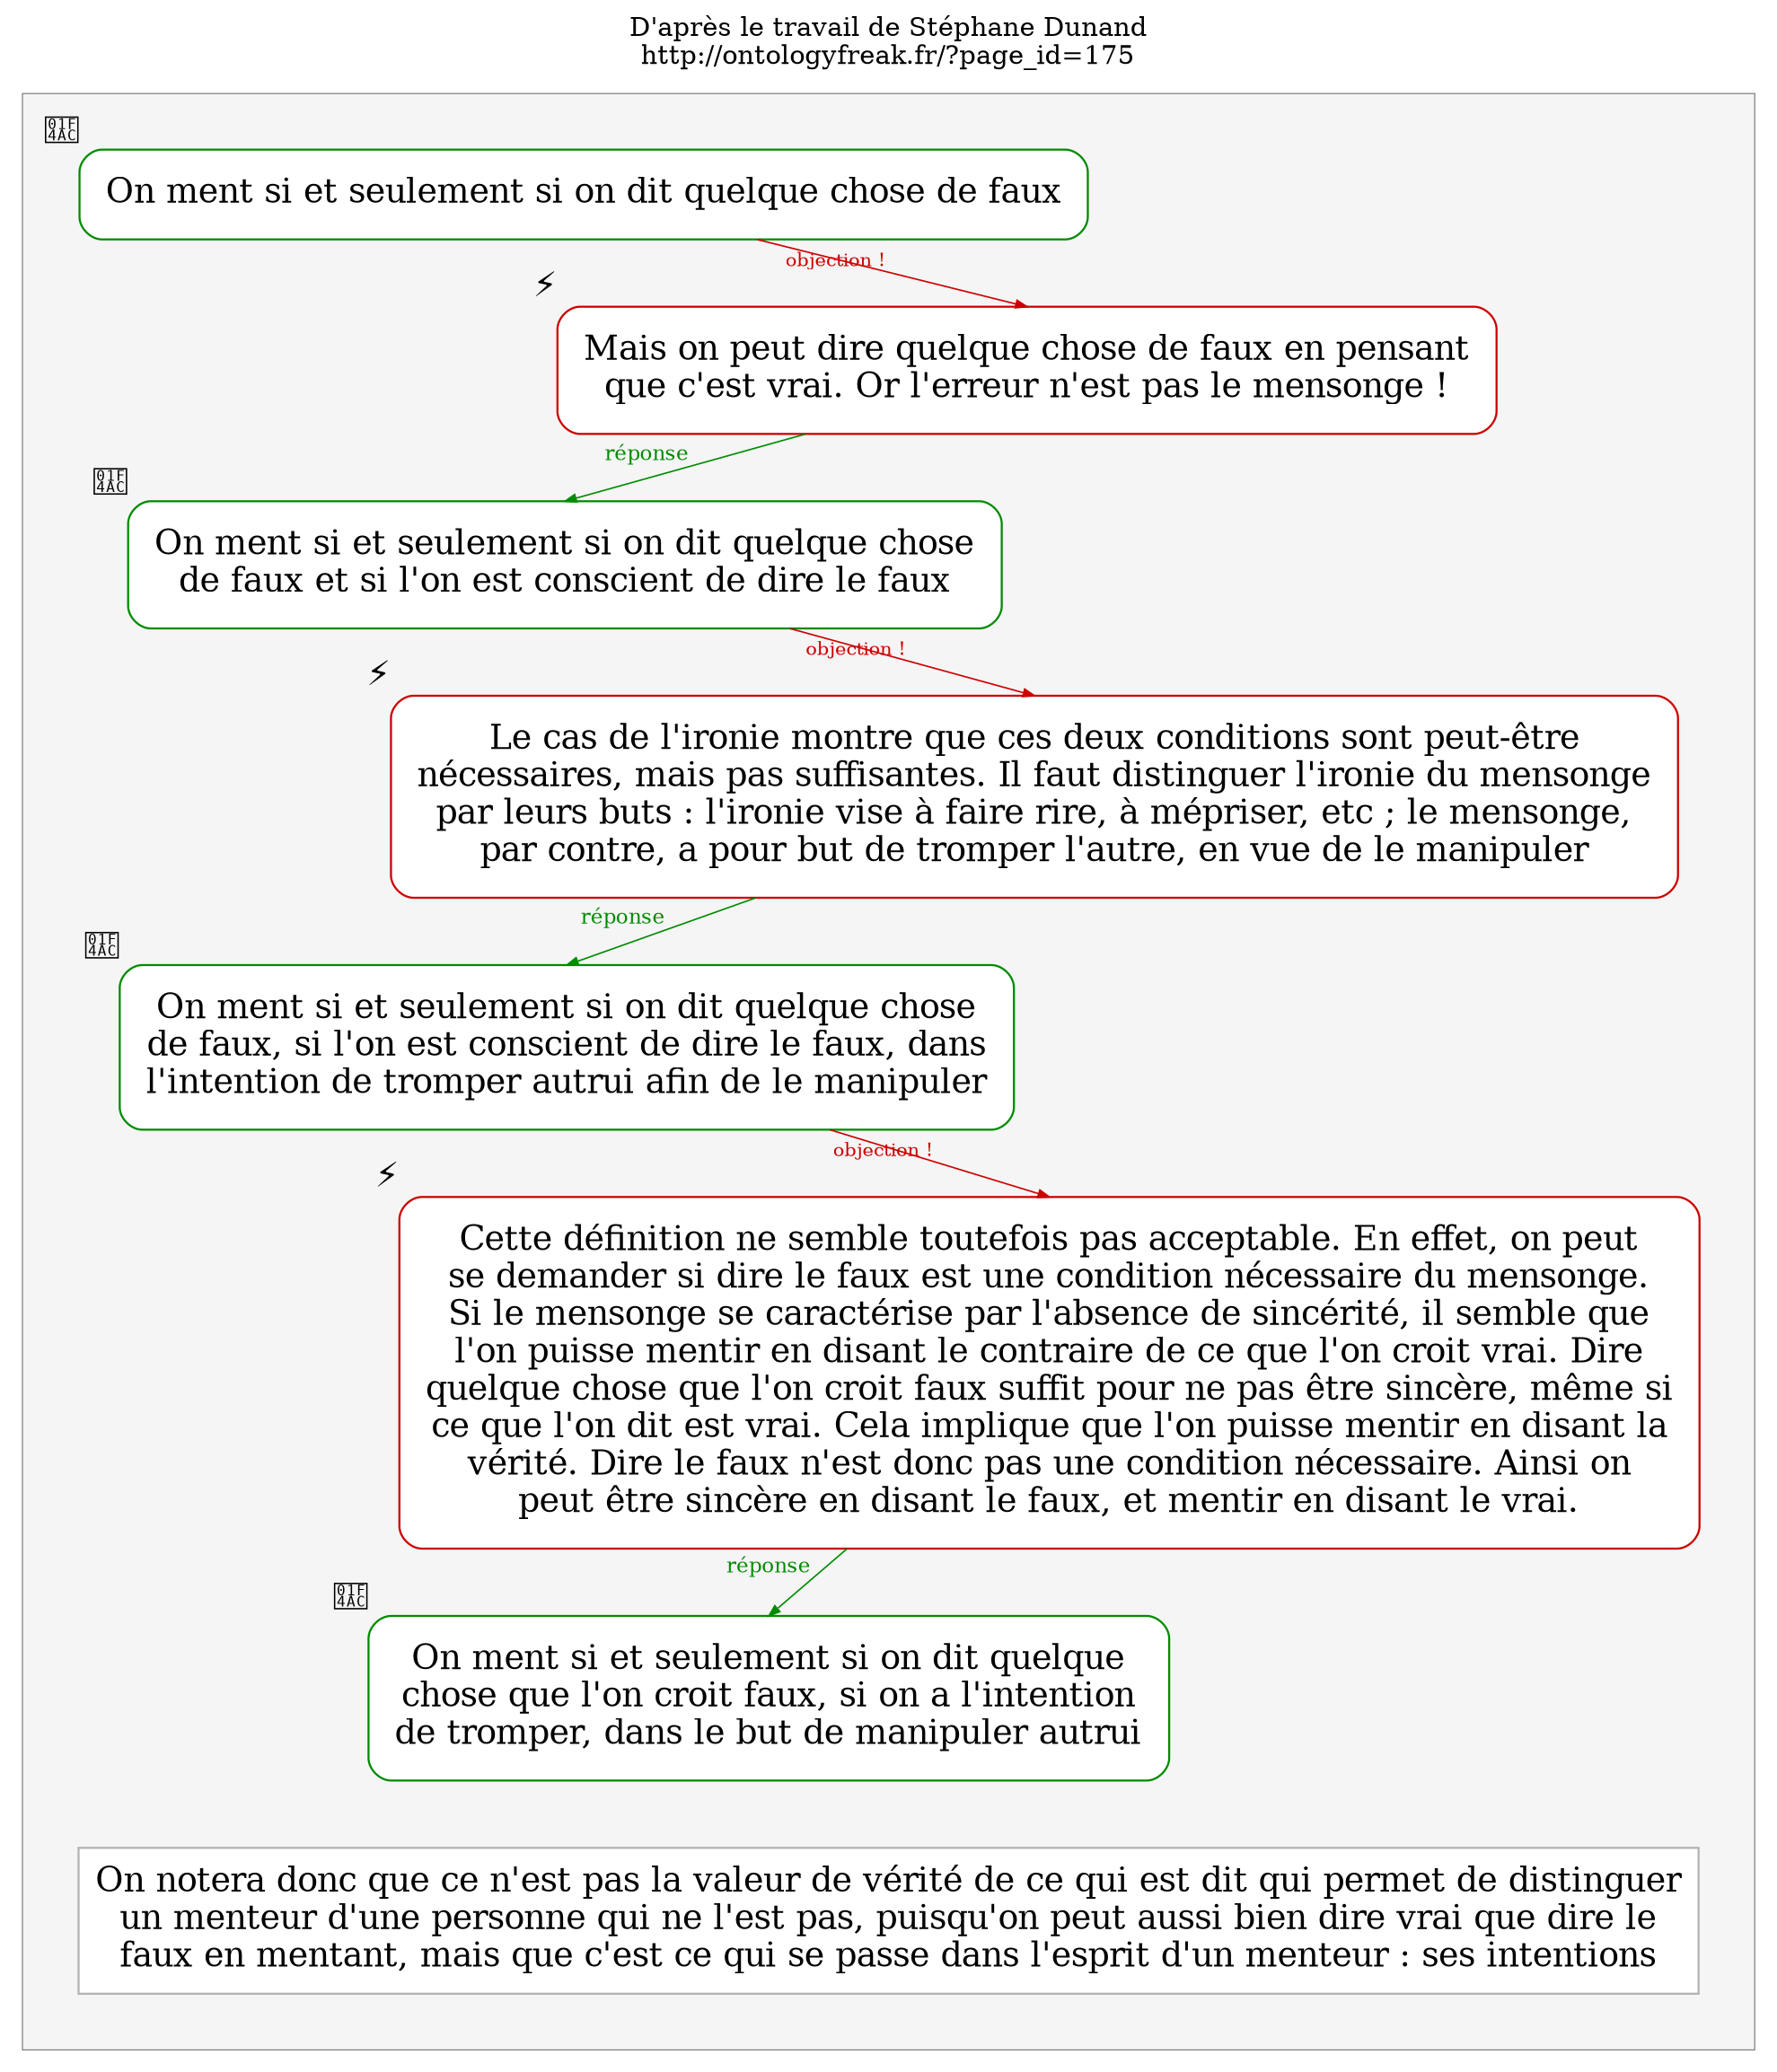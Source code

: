digraph G {
// Template : debating
// Usage : méthode pour la définition
// Référence : Stéphane Dunand http://ontologyfreak.fr/?page_id=175
splines=polyline
ranksep=0.5


//node[shape=circle,style=filled, fillcolor=white,penwidth=0.3]
node[shape=box,style="filled,rounded", fillcolor=white,penwidth=1.1,fontsize=18,margin=0.2]

label="D'après le travail de Stéphane Dunand
http://ontologyfreak.fr/?page_id=175"
labelloc="t"

subgraph cluster_0 {
style="filled"
color=grey40
penwidth=0.5
fillcolor=grey96
margin=30
label=""



node[color=green4,xlabel=<<font point-size="15">💬</font>>]
a1[label="On ment si et seulement si on dit quelque chose de faux"]
a2[label="On ment si et seulement si on dit quelque chose
de faux et si l'on est conscient de dire le faux"]
a3[label="On ment si et seulement si on dit quelque chose
de faux, si l'on est conscient de dire le faux, dans
l'intention de tromper autrui afin de le manipuler"]
a4[label="On ment si et seulement si on dit quelque
chose que l'on croit faux, si on a l'intention
de tromper, dans le but de manipuler autrui"]

node[color=red3,xlabel="⚡"]
o1[label="Mais on peut dire quelque chose de faux en pensant
que c'est vrai. Or l'erreur n'est pas le mensonge !"]
o2[label="Le cas de l'ironie montre que ces deux conditions sont peut-être
nécessaires, mais pas suffisantes. Il faut distinguer l'ironie du mensonge
par leurs buts : l'ironie vise à faire rire, à mépriser, etc ; le mensonge,
par contre, a pour but de tromper l'autre, en vue de le manipuler"]
o3[label="Cette définition ne semble toutefois pas acceptable. En effet, on peut
se demander si dire le faux est une condition nécessaire du mensonge.
Si le mensonge se caractérise par l'absence de sincérité, il semble que
l'on puisse mentir en disant le contraire de ce que l'on croit vrai. Dire
quelque chose que l'on croit faux suffit pour ne pas être sincère, même si
ce que l'on dit est vrai. Cela implique que l'on puisse mentir en disant la
vérité. Dire le faux n'est donc pas une condition nécessaire. Ainsi on
peut être sincère en disant le faux, et mentir en disant le vrai."]

edge[penwidth=0.8,arrowsize=0.6]

edge[color=red3,headport=w,style=invis]
a1->o1
a2->o2
a3->o3

edge[color=green4,headport=e]
o1->a2
o2->a3
o3->a4

edge[color=red3,constraint=false,style=vis,headport=n,xlabel=<<font point-size="10" color="red3">objection !</font>>]
a1->o1
a2->o2
a3->o3

edge[color=green4,constraint=false,style=vis,headport=n,xlabel=<<font point-size="11" color="green4">réponse</font>>]
o1->a2
o2->a3
o3->a4



node[style="filled",fillcolor=white,color=grey70, margin=0.12,xlabel=""]
a4->c1[constraint=true,color=black,xlabel="",tailport=s,headport=n,minlen=1,style=invis]
c1[label="On notera donc que ce n'est pas la valeur de vérité de ce qui est dit qui permet de distinguer
un menteur d'une personne qui ne l'est pas, puisqu'on peut aussi bien dire vrai que dire le
faux en mentant, mais que c'est ce qui se passe dans l'esprit d'un menteur : ses intentions"]

}
}
